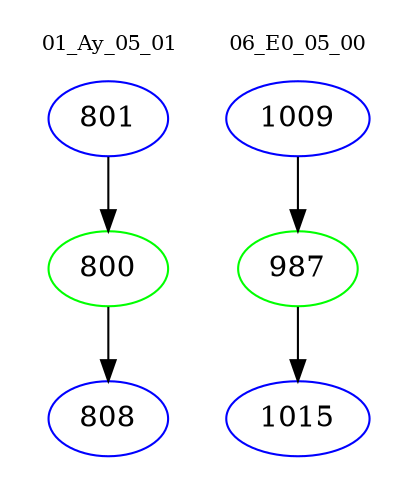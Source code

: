 digraph{
subgraph cluster_0 {
color = white
label = "01_Ay_05_01";
fontsize=10;
T0_801 [label="801", color="blue"]
T0_801 -> T0_800 [color="black"]
T0_800 [label="800", color="green"]
T0_800 -> T0_808 [color="black"]
T0_808 [label="808", color="blue"]
}
subgraph cluster_1 {
color = white
label = "06_E0_05_00";
fontsize=10;
T1_1009 [label="1009", color="blue"]
T1_1009 -> T1_987 [color="black"]
T1_987 [label="987", color="green"]
T1_987 -> T1_1015 [color="black"]
T1_1015 [label="1015", color="blue"]
}
}
